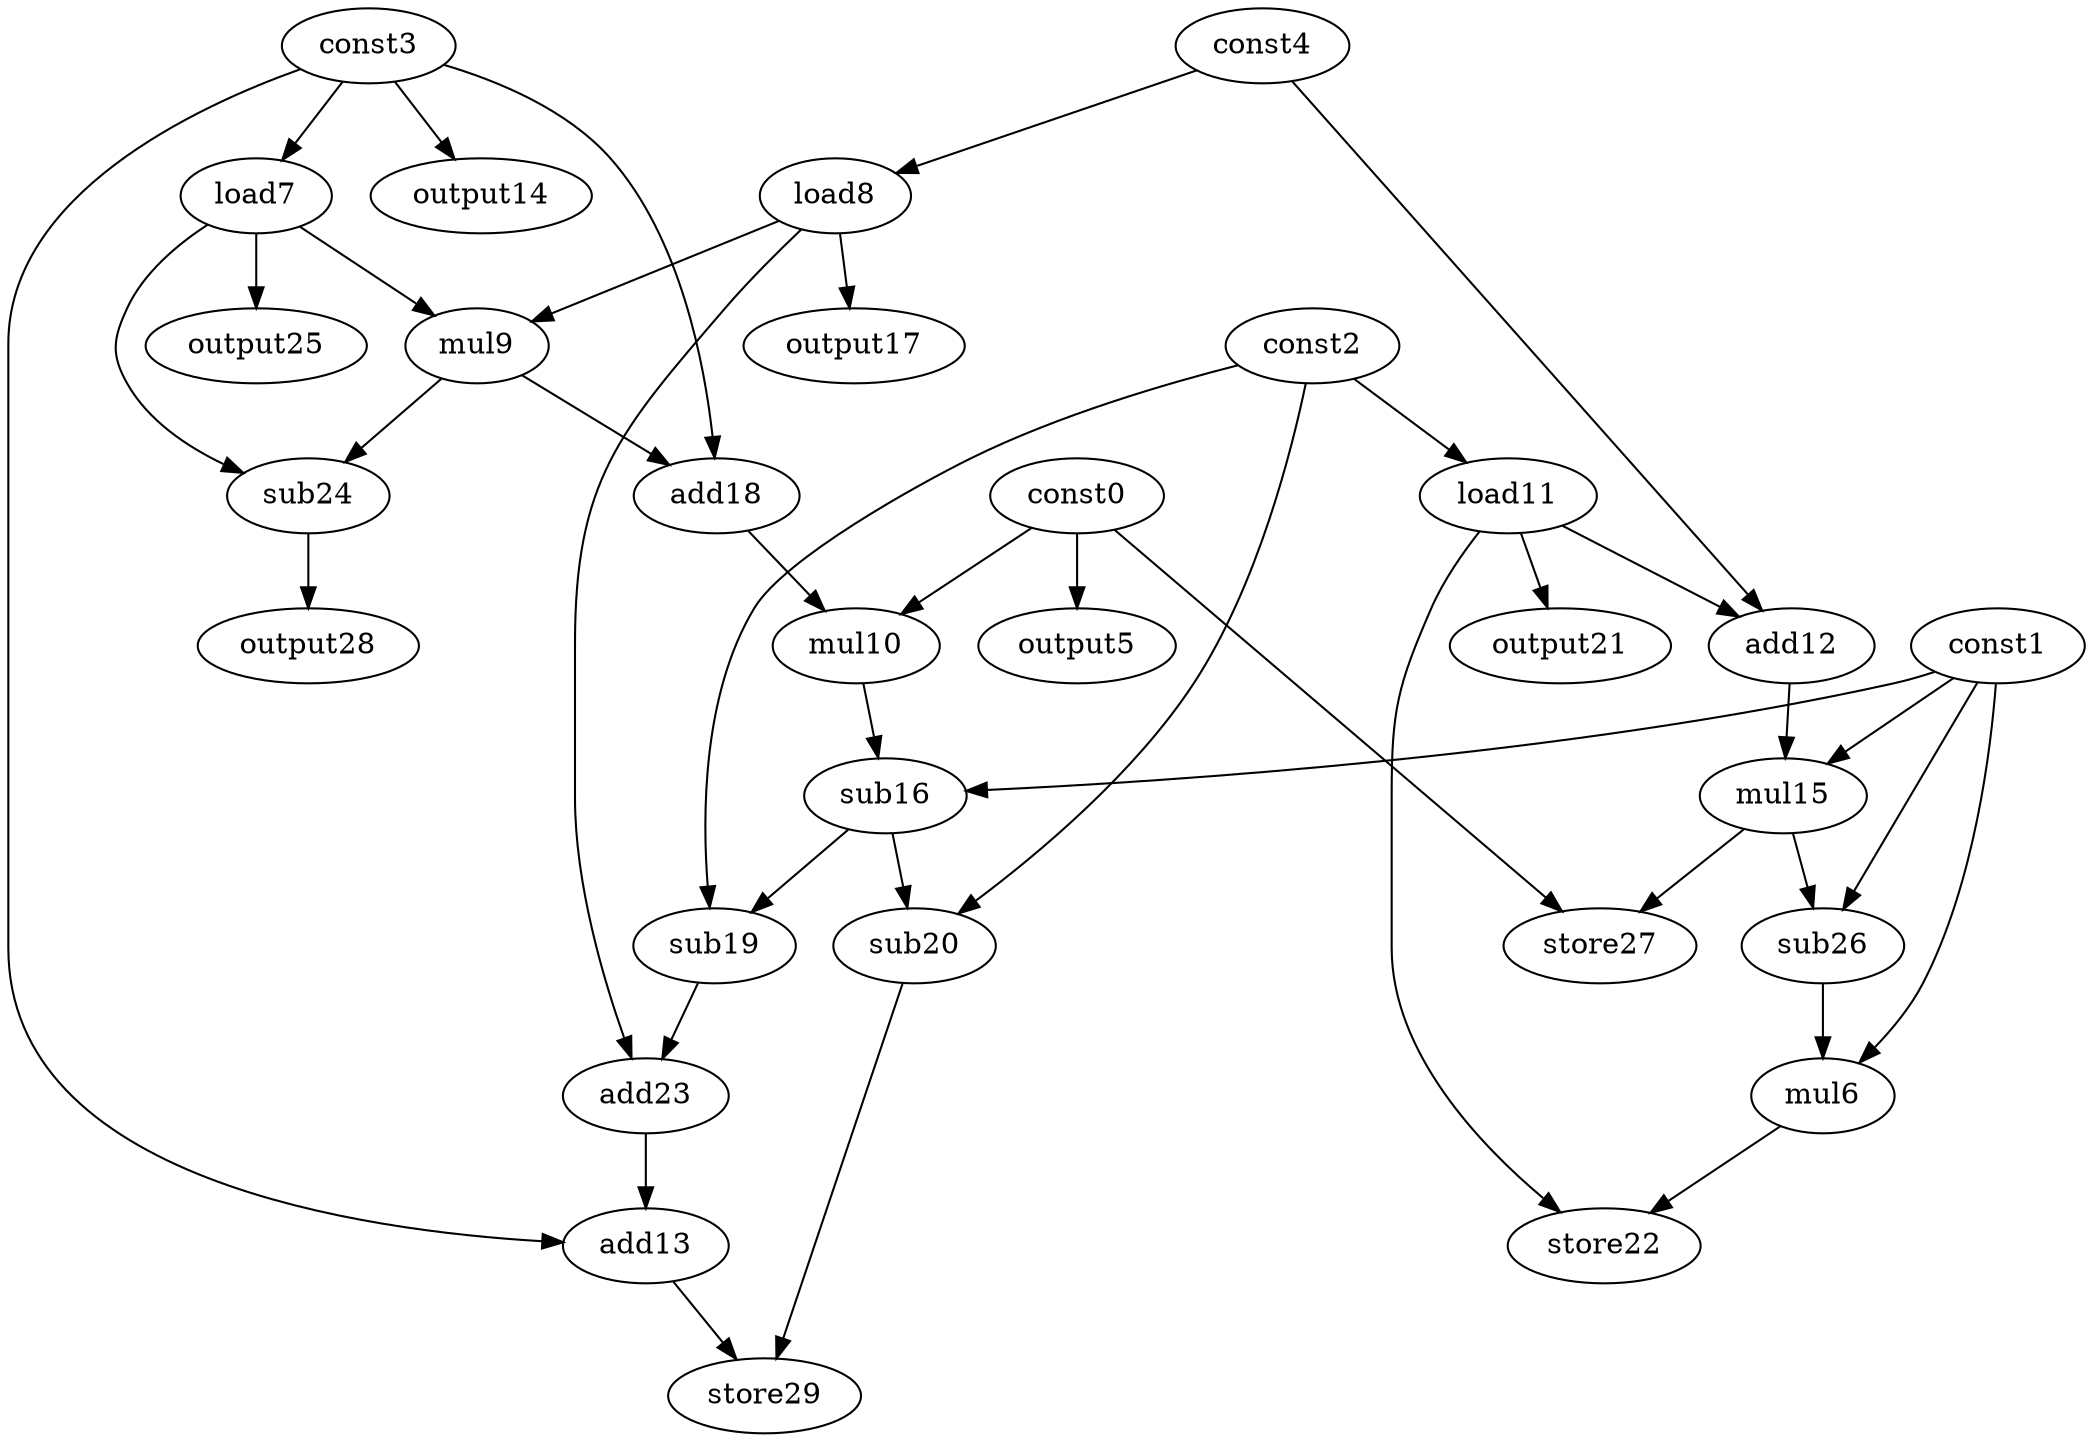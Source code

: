 digraph G { 
const0[opcode=const]; 
const1[opcode=const]; 
const2[opcode=const]; 
const3[opcode=const]; 
const4[opcode=const]; 
output5[opcode=output]; 
mul6[opcode=mul]; 
load7[opcode=load]; 
load8[opcode=load]; 
mul9[opcode=mul]; 
mul10[opcode=mul]; 
load11[opcode=load]; 
add12[opcode=add]; 
add13[opcode=add]; 
output14[opcode=output]; 
mul15[opcode=mul]; 
sub16[opcode=sub]; 
output17[opcode=output]; 
add18[opcode=add]; 
sub19[opcode=sub]; 
sub20[opcode=sub]; 
output21[opcode=output]; 
store22[opcode=store]; 
add23[opcode=add]; 
sub24[opcode=sub]; 
output25[opcode=output]; 
sub26[opcode=sub]; 
store27[opcode=store]; 
output28[opcode=output]; 
store29[opcode=store]; 
const0->output5[operand=0];
const3->load7[operand=0];
const4->load8[operand=0];
const2->load11[operand=0];
const3->output14[operand=0];
load8->mul9[operand=0];
load7->mul9[operand=1];
load11->add12[operand=0];
const4->add12[operand=1];
load8->output17[operand=0];
load11->output21[operand=0];
load7->output25[operand=0];
const1->mul15[operand=0];
add12->mul15[operand=1];
mul9->add18[operand=0];
const3->add18[operand=1];
mul9->sub24[operand=0];
load7->sub24[operand=1];
const0->mul10[operand=0];
add18->mul10[operand=1];
const1->sub26[operand=0];
mul15->sub26[operand=1];
const0->store27[operand=0];
mul15->store27[operand=1];
sub24->output28[operand=0];
const1->mul6[operand=0];
sub26->mul6[operand=1];
const1->sub16[operand=0];
mul10->sub16[operand=1];
sub16->sub19[operand=0];
const2->sub19[operand=1];
sub16->sub20[operand=0];
const2->sub20[operand=1];
load11->store22[operand=0];
mul6->store22[operand=1];
load8->add23[operand=0];
sub19->add23[operand=1];
const3->add13[operand=0];
add23->add13[operand=1];
sub20->store29[operand=0];
add13->store29[operand=1];
}
